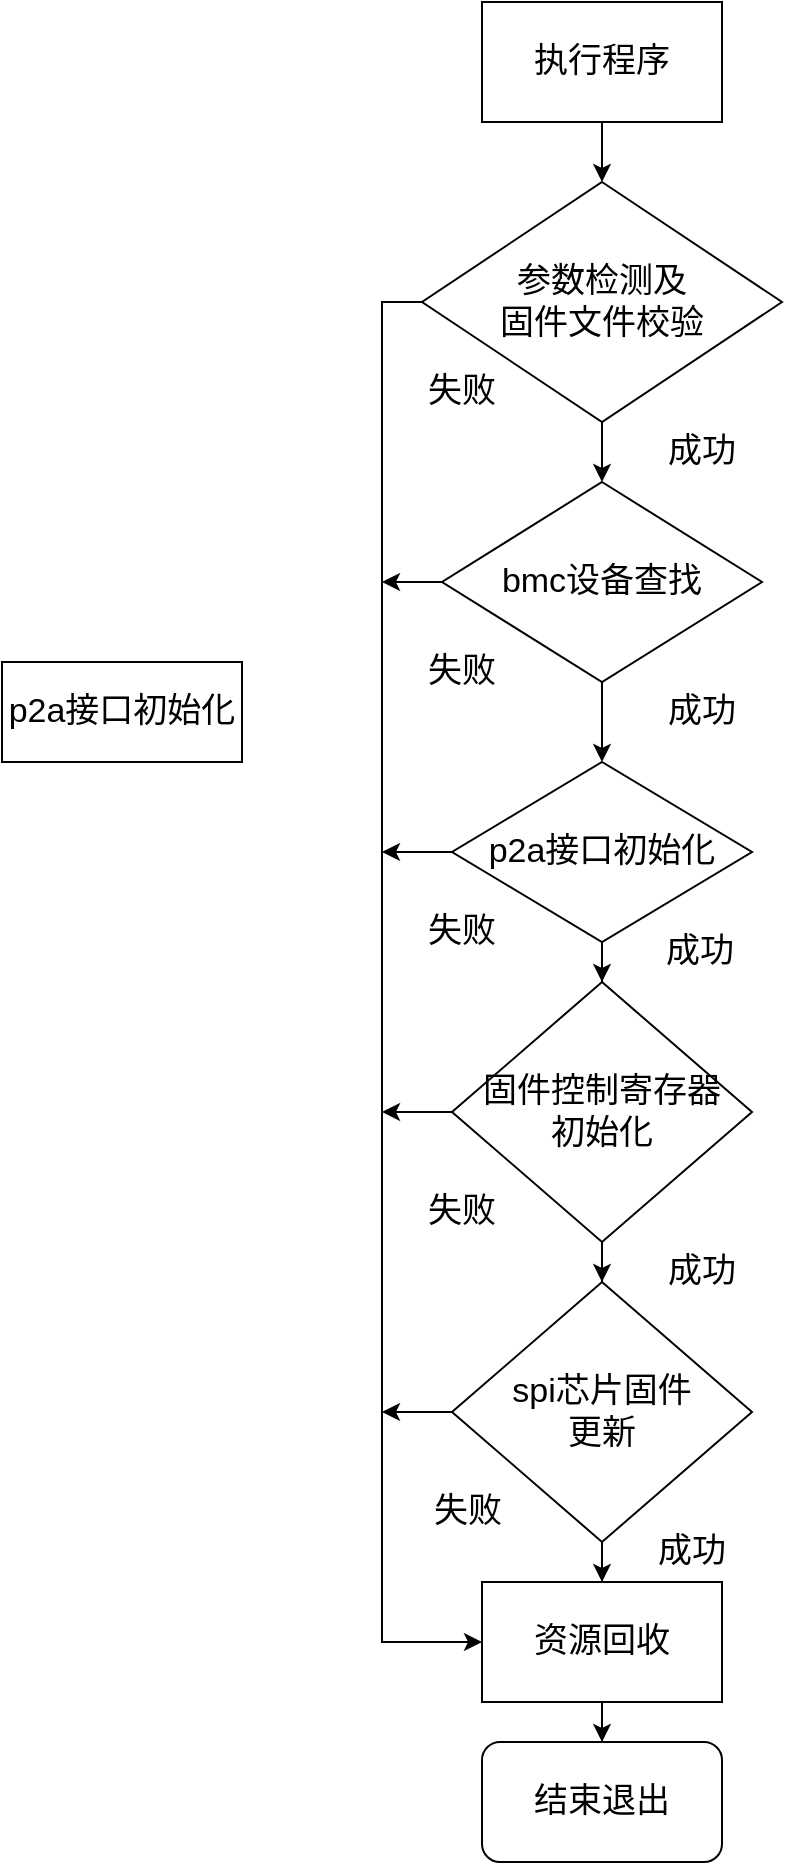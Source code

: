 <mxfile version="15.5.2" type="github">
  <diagram id="RrYtGsUFkfllBNBSVPI4" name="Page-1">
    <mxGraphModel dx="782" dy="478" grid="1" gridSize="10" guides="1" tooltips="1" connect="1" arrows="1" fold="1" page="1" pageScale="1" pageWidth="827" pageHeight="1169" math="0" shadow="0">
      <root>
        <mxCell id="0" />
        <mxCell id="1" parent="0" />
        <object label="&lt;font style=&quot;font-size: 17px&quot;&gt;执行程序&lt;/font&gt;" id="ZWidpsmbYvnLNTX88UcP-1">
          <mxCell style="rounded=0;whiteSpace=wrap;html=1;" vertex="1" parent="1">
            <mxGeometry x="340" y="230" width="120" height="60" as="geometry" />
          </mxCell>
        </object>
        <mxCell id="ZWidpsmbYvnLNTX88UcP-16" style="edgeStyle=orthogonalEdgeStyle;rounded=0;orthogonalLoop=1;jettySize=auto;html=1;exitX=0.5;exitY=1;exitDx=0;exitDy=0;entryX=0.5;entryY=0;entryDx=0;entryDy=0;fontSize=17;" edge="1" parent="1" source="ZWidpsmbYvnLNTX88UcP-2" target="ZWidpsmbYvnLNTX88UcP-13">
          <mxGeometry relative="1" as="geometry" />
        </mxCell>
        <mxCell id="ZWidpsmbYvnLNTX88UcP-32" style="edgeStyle=orthogonalEdgeStyle;rounded=0;orthogonalLoop=1;jettySize=auto;html=1;exitX=0;exitY=0.5;exitDx=0;exitDy=0;entryX=0;entryY=0.5;entryDx=0;entryDy=0;fontSize=17;" edge="1" parent="1" source="ZWidpsmbYvnLNTX88UcP-2" target="ZWidpsmbYvnLNTX88UcP-24">
          <mxGeometry relative="1" as="geometry" />
        </mxCell>
        <mxCell id="ZWidpsmbYvnLNTX88UcP-2" value="参数检测及&lt;br&gt;固件文件校验" style="rhombus;whiteSpace=wrap;html=1;fontSize=17;" vertex="1" parent="1">
          <mxGeometry x="310" y="320" width="180" height="120" as="geometry" />
        </mxCell>
        <mxCell id="ZWidpsmbYvnLNTX88UcP-4" value="" style="endArrow=classic;html=1;rounded=0;fontSize=17;exitX=0.5;exitY=1;exitDx=0;exitDy=0;" edge="1" parent="1" source="ZWidpsmbYvnLNTX88UcP-1" target="ZWidpsmbYvnLNTX88UcP-2">
          <mxGeometry width="50" height="50" relative="1" as="geometry">
            <mxPoint x="380" y="480" as="sourcePoint" />
            <mxPoint x="430" y="430" as="targetPoint" />
          </mxGeometry>
        </mxCell>
        <mxCell id="ZWidpsmbYvnLNTX88UcP-5" value="p2a接口初始化" style="rounded=0;whiteSpace=wrap;html=1;fontSize=17;" vertex="1" parent="1">
          <mxGeometry x="100" y="560" width="120" height="50" as="geometry" />
        </mxCell>
        <mxCell id="ZWidpsmbYvnLNTX88UcP-17" value="" style="edgeStyle=orthogonalEdgeStyle;rounded=0;orthogonalLoop=1;jettySize=auto;html=1;fontSize=17;" edge="1" parent="1" source="ZWidpsmbYvnLNTX88UcP-13" target="ZWidpsmbYvnLNTX88UcP-14">
          <mxGeometry relative="1" as="geometry" />
        </mxCell>
        <mxCell id="ZWidpsmbYvnLNTX88UcP-33" style="edgeStyle=orthogonalEdgeStyle;rounded=0;orthogonalLoop=1;jettySize=auto;html=1;fontSize=17;" edge="1" parent="1" source="ZWidpsmbYvnLNTX88UcP-13">
          <mxGeometry relative="1" as="geometry">
            <mxPoint x="290" y="520" as="targetPoint" />
          </mxGeometry>
        </mxCell>
        <mxCell id="ZWidpsmbYvnLNTX88UcP-13" value="bmc设备查找" style="rhombus;whiteSpace=wrap;html=1;fontSize=17;" vertex="1" parent="1">
          <mxGeometry x="320" y="470" width="160" height="100" as="geometry" />
        </mxCell>
        <mxCell id="ZWidpsmbYvnLNTX88UcP-20" value="" style="edgeStyle=orthogonalEdgeStyle;rounded=0;orthogonalLoop=1;jettySize=auto;html=1;fontSize=17;" edge="1" parent="1" source="ZWidpsmbYvnLNTX88UcP-14" target="ZWidpsmbYvnLNTX88UcP-19">
          <mxGeometry relative="1" as="geometry" />
        </mxCell>
        <mxCell id="ZWidpsmbYvnLNTX88UcP-34" style="edgeStyle=orthogonalEdgeStyle;rounded=0;orthogonalLoop=1;jettySize=auto;html=1;exitX=0;exitY=0.5;exitDx=0;exitDy=0;fontSize=17;" edge="1" parent="1" source="ZWidpsmbYvnLNTX88UcP-14">
          <mxGeometry relative="1" as="geometry">
            <mxPoint x="290" y="655" as="targetPoint" />
          </mxGeometry>
        </mxCell>
        <mxCell id="ZWidpsmbYvnLNTX88UcP-14" value="p2a接口初始化" style="rhombus;whiteSpace=wrap;html=1;fontSize=17;" vertex="1" parent="1">
          <mxGeometry x="325" y="610" width="150" height="90" as="geometry" />
        </mxCell>
        <mxCell id="ZWidpsmbYvnLNTX88UcP-18" style="edgeStyle=orthogonalEdgeStyle;rounded=0;orthogonalLoop=1;jettySize=auto;html=1;exitX=0.5;exitY=1;exitDx=0;exitDy=0;fontSize=17;" edge="1" parent="1" source="ZWidpsmbYvnLNTX88UcP-14" target="ZWidpsmbYvnLNTX88UcP-14">
          <mxGeometry relative="1" as="geometry" />
        </mxCell>
        <mxCell id="ZWidpsmbYvnLNTX88UcP-22" value="" style="edgeStyle=orthogonalEdgeStyle;rounded=0;orthogonalLoop=1;jettySize=auto;html=1;fontSize=17;" edge="1" parent="1" source="ZWidpsmbYvnLNTX88UcP-19" target="ZWidpsmbYvnLNTX88UcP-21">
          <mxGeometry relative="1" as="geometry" />
        </mxCell>
        <mxCell id="ZWidpsmbYvnLNTX88UcP-35" style="edgeStyle=orthogonalEdgeStyle;rounded=0;orthogonalLoop=1;jettySize=auto;html=1;fontSize=17;" edge="1" parent="1" source="ZWidpsmbYvnLNTX88UcP-19">
          <mxGeometry relative="1" as="geometry">
            <mxPoint x="290" y="785" as="targetPoint" />
          </mxGeometry>
        </mxCell>
        <mxCell id="ZWidpsmbYvnLNTX88UcP-19" value="&lt;span&gt;固件控制寄存器&lt;/span&gt;&lt;br&gt;&lt;span&gt;初始化&lt;/span&gt;" style="rhombus;whiteSpace=wrap;html=1;fontSize=17;labelPosition=center;verticalLabelPosition=middle;align=center;verticalAlign=middle;" vertex="1" parent="1">
          <mxGeometry x="325" y="720" width="150" height="130" as="geometry" />
        </mxCell>
        <mxCell id="ZWidpsmbYvnLNTX88UcP-25" value="" style="edgeStyle=orthogonalEdgeStyle;rounded=0;orthogonalLoop=1;jettySize=auto;html=1;fontSize=17;" edge="1" parent="1" source="ZWidpsmbYvnLNTX88UcP-21" target="ZWidpsmbYvnLNTX88UcP-24">
          <mxGeometry relative="1" as="geometry" />
        </mxCell>
        <mxCell id="ZWidpsmbYvnLNTX88UcP-36" style="edgeStyle=orthogonalEdgeStyle;rounded=0;orthogonalLoop=1;jettySize=auto;html=1;fontSize=17;" edge="1" parent="1" source="ZWidpsmbYvnLNTX88UcP-21">
          <mxGeometry relative="1" as="geometry">
            <mxPoint x="290" y="935" as="targetPoint" />
          </mxGeometry>
        </mxCell>
        <mxCell id="ZWidpsmbYvnLNTX88UcP-21" value="spi芯片固件&lt;br&gt;更新" style="rhombus;whiteSpace=wrap;html=1;fontSize=17;labelPosition=center;verticalLabelPosition=middle;align=center;verticalAlign=middle;" vertex="1" parent="1">
          <mxGeometry x="325" y="870" width="150" height="130" as="geometry" />
        </mxCell>
        <mxCell id="ZWidpsmbYvnLNTX88UcP-23" value="结束退出" style="rounded=1;whiteSpace=wrap;html=1;fontSize=17;" vertex="1" parent="1">
          <mxGeometry x="340" y="1100" width="120" height="60" as="geometry" />
        </mxCell>
        <mxCell id="ZWidpsmbYvnLNTX88UcP-26" value="" style="edgeStyle=orthogonalEdgeStyle;rounded=0;orthogonalLoop=1;jettySize=auto;html=1;fontSize=17;" edge="1" parent="1" source="ZWidpsmbYvnLNTX88UcP-24" target="ZWidpsmbYvnLNTX88UcP-23">
          <mxGeometry relative="1" as="geometry" />
        </mxCell>
        <mxCell id="ZWidpsmbYvnLNTX88UcP-24" value="资源回收" style="rounded=0;whiteSpace=wrap;html=1;fontSize=17;" vertex="1" parent="1">
          <mxGeometry x="340" y="1020" width="120" height="60" as="geometry" />
        </mxCell>
        <mxCell id="ZWidpsmbYvnLNTX88UcP-27" value="成功" style="text;html=1;strokeColor=none;fillColor=none;align=center;verticalAlign=middle;whiteSpace=wrap;rounded=0;fontSize=17;" vertex="1" parent="1">
          <mxGeometry x="420" y="440" width="60" height="30" as="geometry" />
        </mxCell>
        <mxCell id="ZWidpsmbYvnLNTX88UcP-28" value="成功" style="text;html=1;strokeColor=none;fillColor=none;align=center;verticalAlign=middle;whiteSpace=wrap;rounded=0;fontSize=17;" vertex="1" parent="1">
          <mxGeometry x="420" y="570" width="60" height="30" as="geometry" />
        </mxCell>
        <mxCell id="ZWidpsmbYvnLNTX88UcP-29" value="成功" style="text;html=1;strokeColor=none;fillColor=none;align=center;verticalAlign=middle;whiteSpace=wrap;rounded=0;fontSize=17;" vertex="1" parent="1">
          <mxGeometry x="419" y="690" width="60" height="30" as="geometry" />
        </mxCell>
        <mxCell id="ZWidpsmbYvnLNTX88UcP-30" value="成功" style="text;html=1;strokeColor=none;fillColor=none;align=center;verticalAlign=middle;whiteSpace=wrap;rounded=0;fontSize=17;" vertex="1" parent="1">
          <mxGeometry x="420" y="850" width="60" height="30" as="geometry" />
        </mxCell>
        <mxCell id="ZWidpsmbYvnLNTX88UcP-31" value="成功" style="text;html=1;strokeColor=none;fillColor=none;align=center;verticalAlign=middle;whiteSpace=wrap;rounded=0;fontSize=17;" vertex="1" parent="1">
          <mxGeometry x="415" y="990" width="60" height="30" as="geometry" />
        </mxCell>
        <mxCell id="ZWidpsmbYvnLNTX88UcP-37" value="失败" style="text;html=1;strokeColor=none;fillColor=none;align=center;verticalAlign=middle;whiteSpace=wrap;rounded=0;fontSize=17;" vertex="1" parent="1">
          <mxGeometry x="300" y="550" width="60" height="30" as="geometry" />
        </mxCell>
        <mxCell id="ZWidpsmbYvnLNTX88UcP-39" value="失败" style="text;html=1;strokeColor=none;fillColor=none;align=center;verticalAlign=middle;whiteSpace=wrap;rounded=0;fontSize=17;" vertex="1" parent="1">
          <mxGeometry x="300" y="410" width="60" height="30" as="geometry" />
        </mxCell>
        <mxCell id="ZWidpsmbYvnLNTX88UcP-40" value="失败" style="text;html=1;strokeColor=none;fillColor=none;align=center;verticalAlign=middle;whiteSpace=wrap;rounded=0;fontSize=17;" vertex="1" parent="1">
          <mxGeometry x="300" y="680" width="60" height="30" as="geometry" />
        </mxCell>
        <mxCell id="ZWidpsmbYvnLNTX88UcP-41" value="失败" style="text;html=1;strokeColor=none;fillColor=none;align=center;verticalAlign=middle;whiteSpace=wrap;rounded=0;fontSize=17;" vertex="1" parent="1">
          <mxGeometry x="300" y="820" width="60" height="30" as="geometry" />
        </mxCell>
        <mxCell id="ZWidpsmbYvnLNTX88UcP-42" value="失败" style="text;html=1;strokeColor=none;fillColor=none;align=center;verticalAlign=middle;whiteSpace=wrap;rounded=0;fontSize=17;" vertex="1" parent="1">
          <mxGeometry x="303" y="970" width="60" height="30" as="geometry" />
        </mxCell>
      </root>
    </mxGraphModel>
  </diagram>
</mxfile>
